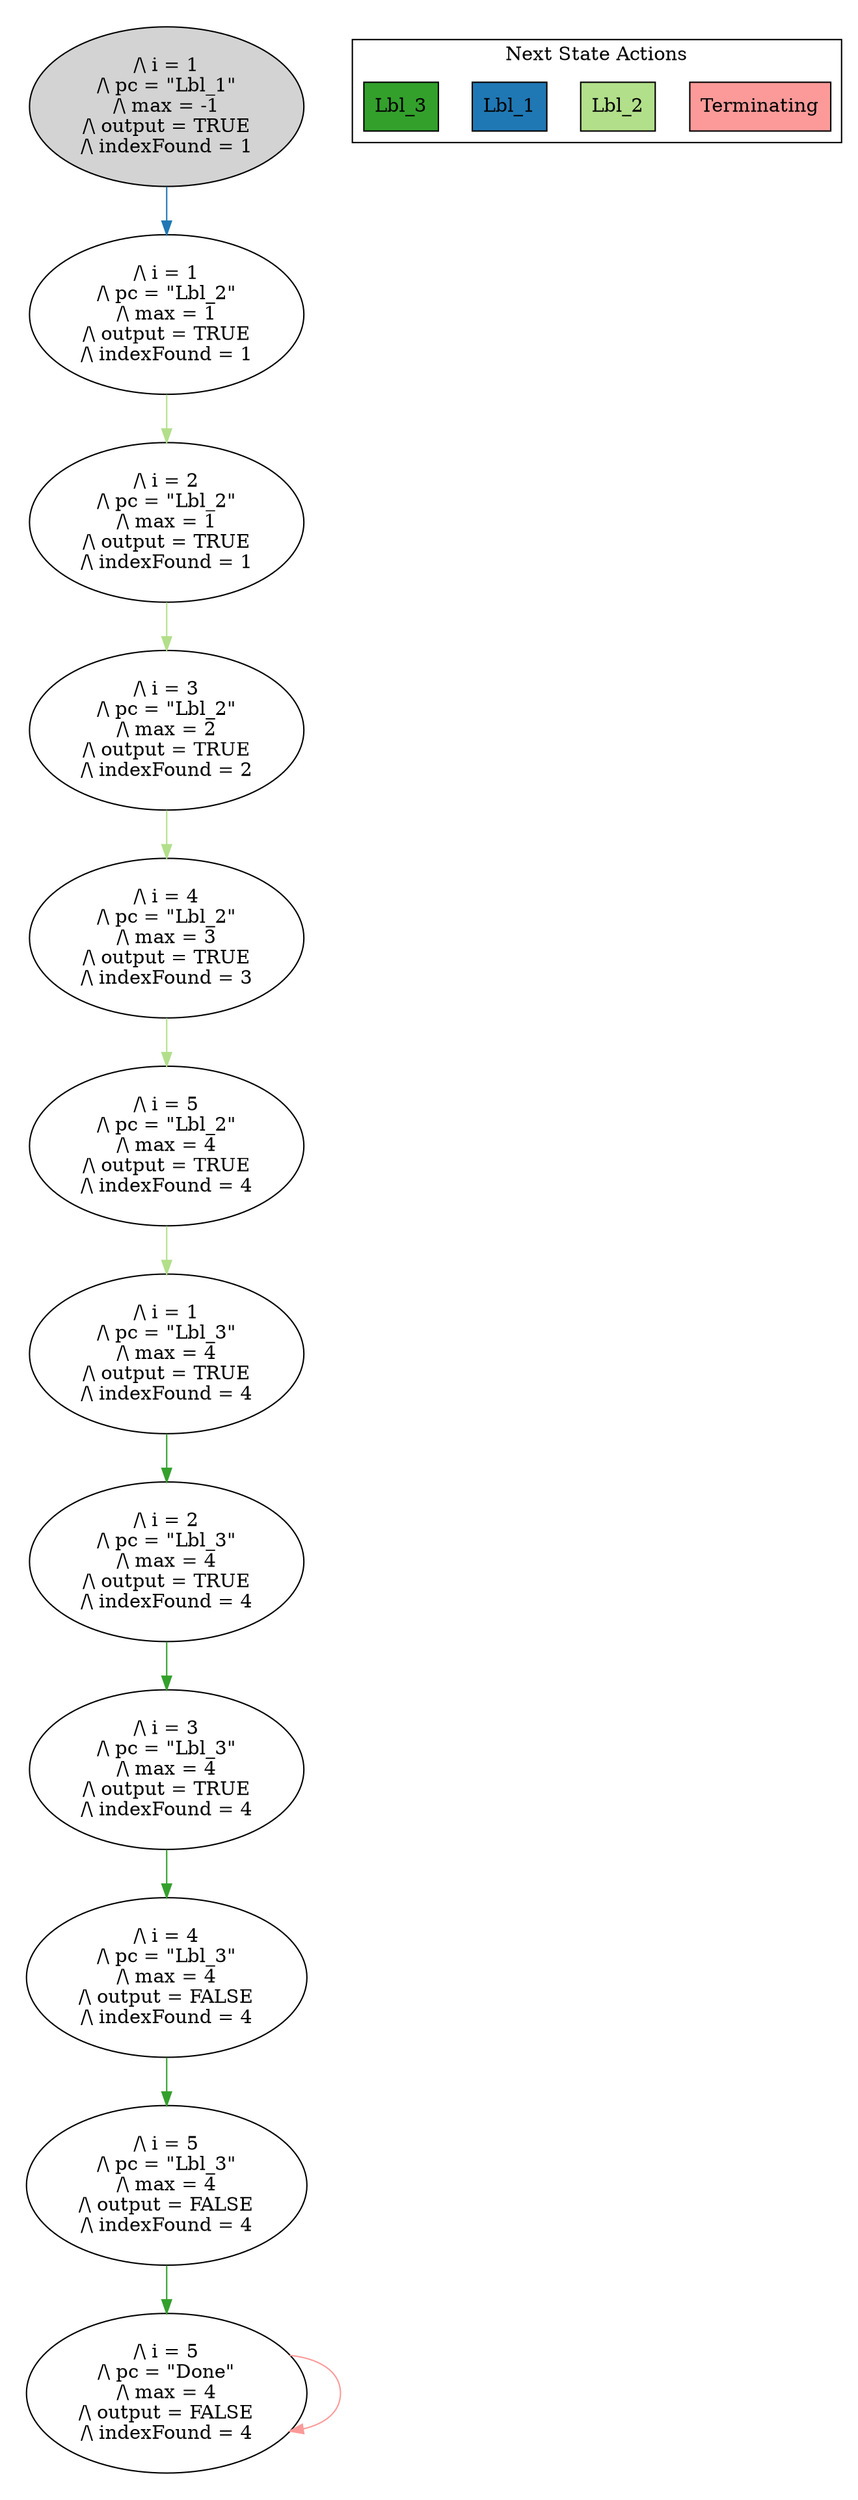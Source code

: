 strict digraph DiskGraph {
edge [colorscheme="paired12"]
nodesep=0.35;
subgraph cluster_graph {
color="white";
1149843495620777971 [label="/\\ i = 1\n/\\ pc = \"Lbl_1\"\n/\\ max = -1\n/\\ output = TRUE\n/\\ indexFound = 1",style = filled]
1149843495620777971 -> -3121945097403721893 [label="",color="2",fontcolor="2"];
-3121945097403721893 [label="/\\ i = 1\n/\\ pc = \"Lbl_2\"\n/\\ max = 1\n/\\ output = TRUE\n/\\ indexFound = 1"];
-3121945097403721893 -> -1228356186930768155 [label="",color="3",fontcolor="3"];
-1228356186930768155 [label="/\\ i = 2\n/\\ pc = \"Lbl_2\"\n/\\ max = 1\n/\\ output = TRUE\n/\\ indexFound = 1"];
-1228356186930768155 -> 7663709087516874257 [label="",color="3",fontcolor="3"];
7663709087516874257 [label="/\\ i = 3\n/\\ pc = \"Lbl_2\"\n/\\ max = 2\n/\\ output = TRUE\n/\\ indexFound = 2"];
7663709087516874257 -> 3751315206282427494 [label="",color="3",fontcolor="3"];
3751315206282427494 [label="/\\ i = 4\n/\\ pc = \"Lbl_2\"\n/\\ max = 3\n/\\ output = TRUE\n/\\ indexFound = 3"];
3751315206282427494 -> -7781771918579261397 [label="",color="3",fontcolor="3"];
-7781771918579261397 [label="/\\ i = 5\n/\\ pc = \"Lbl_2\"\n/\\ max = 4\n/\\ output = TRUE\n/\\ indexFound = 4"];
-7781771918579261397 -> 361793667571782159 [label="",color="3",fontcolor="3"];
361793667571782159 [label="/\\ i = 1\n/\\ pc = \"Lbl_3\"\n/\\ max = 4\n/\\ output = TRUE\n/\\ indexFound = 4"];
361793667571782159 -> 4566023969017566129 [label="",color="4",fontcolor="4"];
4566023969017566129 [label="/\\ i = 2\n/\\ pc = \"Lbl_3\"\n/\\ max = 4\n/\\ output = TRUE\n/\\ indexFound = 4"];
4566023969017566129 -> -106362770082993690 [label="",color="4",fontcolor="4"];
-106362770082993690 [label="/\\ i = 3\n/\\ pc = \"Lbl_3\"\n/\\ max = 4\n/\\ output = TRUE\n/\\ indexFound = 4"];
-106362770082993690 -> 772099632921255021 [label="",color="4",fontcolor="4"];
772099632921255021 [label="/\\ i = 4\n/\\ pc = \"Lbl_3\"\n/\\ max = 4\n/\\ output = FALSE\n/\\ indexFound = 4"];
772099632921255021 -> -3788418431705061830 [label="",color="4",fontcolor="4"];
-3788418431705061830 [label="/\\ i = 5\n/\\ pc = \"Lbl_3\"\n/\\ max = 4\n/\\ output = FALSE\n/\\ indexFound = 4"];
-3788418431705061830 -> 6503343199158365817 [label="",color="4",fontcolor="4"];
6503343199158365817 [label="/\\ i = 5\n/\\ pc = \"Done\"\n/\\ max = 4\n/\\ output = FALSE\n/\\ indexFound = 4"];
6503343199158365817 -> 6503343199158365817 [label="",color="5",fontcolor="5"];
{rank = same; 1149843495620777971;}
{rank = same; -3121945097403721893;}
{rank = same; -1228356186930768155;}
{rank = same; 7663709087516874257;}
{rank = same; 3751315206282427494;}
{rank = same; -7781771918579261397;}
{rank = same; 361793667571782159;}
{rank = same; 4566023969017566129;}
{rank = same; -106362770082993690;}
{rank = same; 772099632921255021;}
{rank = same; -3788418431705061830;}
{rank = same; 6503343199158365817;}
}
subgraph cluster_legend {graph[style=bold];label = "Next State Actions" style="solid"
node [ labeljust="l",colorscheme="paired12",style=filled,shape=record ]
Terminating [label="Terminating",fillcolor=5]
Lbl_2 [label="Lbl_2",fillcolor=3]
Lbl_1 [label="Lbl_1",fillcolor=2]
Lbl_3 [label="Lbl_3",fillcolor=4]
}}